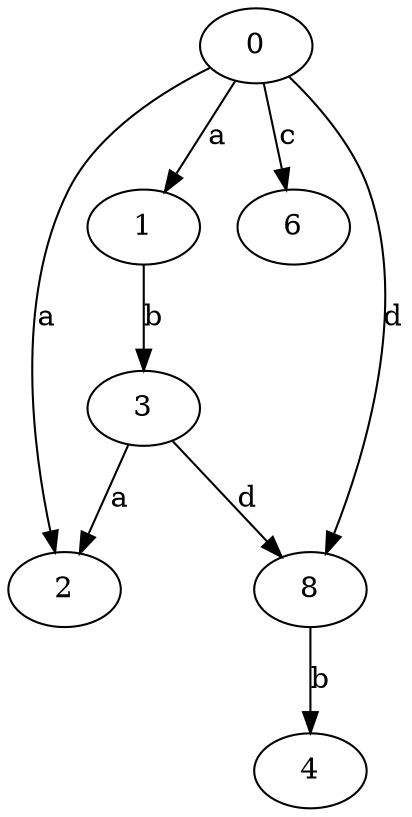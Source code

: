 strict digraph  {
0;
1;
2;
3;
4;
6;
8;
0 -> 1  [label=a];
0 -> 2  [label=a];
0 -> 6  [label=c];
0 -> 8  [label=d];
1 -> 3  [label=b];
3 -> 2  [label=a];
3 -> 8  [label=d];
8 -> 4  [label=b];
}
